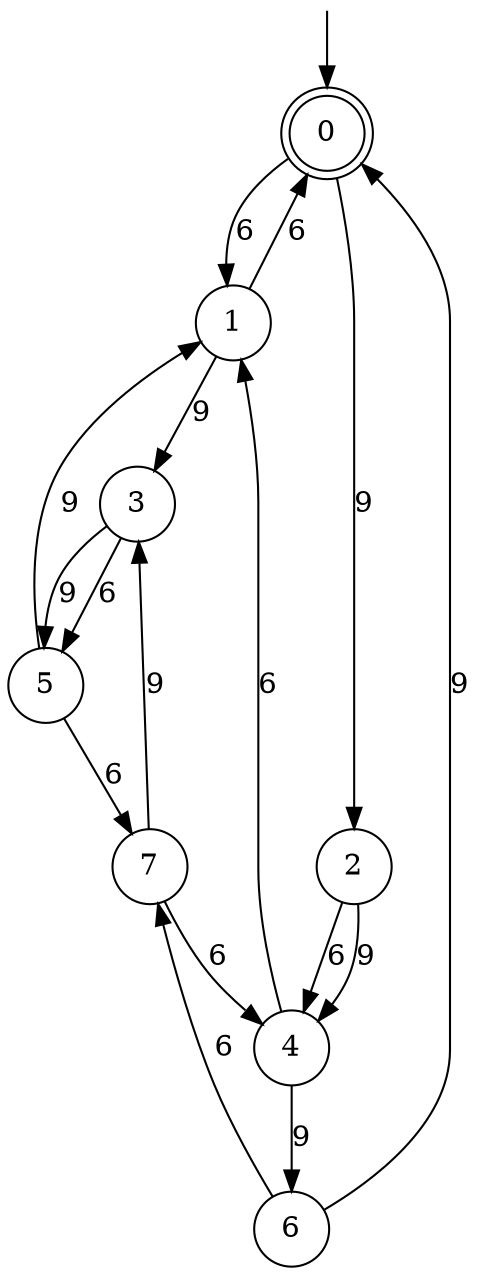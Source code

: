 digraph g {

	s0 [shape="doublecircle" label="0"];
	s1 [shape="circle" label="1"];
	s2 [shape="circle" label="2"];
	s3 [shape="circle" label="3"];
	s4 [shape="circle" label="4"];
	s5 [shape="circle" label="5"];
	s6 [shape="circle" label="6"];
	s7 [shape="circle" label="7"];
	s0 -> s1 [label="6"];
	s0 -> s2 [label="9"];
	s1 -> s0 [label="6"];
	s1 -> s3 [label="9"];
	s2 -> s4 [label="6"];
	s2 -> s4 [label="9"];
	s3 -> s5 [label="6"];
	s3 -> s5 [label="9"];
	s4 -> s1 [label="6"];
	s4 -> s6 [label="9"];
	s5 -> s7 [label="6"];
	s5 -> s1 [label="9"];
	s6 -> s7 [label="6"];
	s6 -> s0 [label="9"];
	s7 -> s4 [label="6"];
	s7 -> s3 [label="9"];

__start0 [label="" shape="none" width="0" height="0"];
__start0 -> s0;

}
